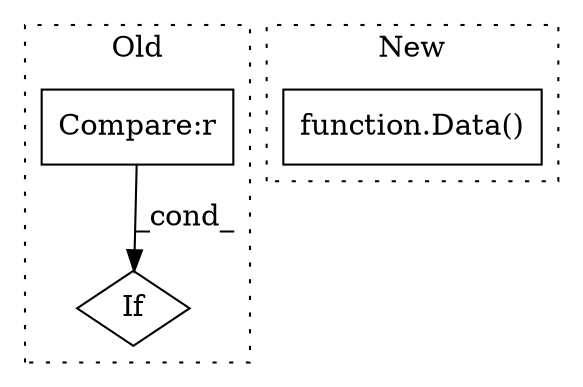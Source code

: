 digraph G {
subgraph cluster0 {
1 [label="If" a="96" s="828" l="17" shape="diamond"];
3 [label="Compare:r" a="40" s="832" l="13" shape="box"];
label = "Old";
style="dotted";
}
subgraph cluster1 {
2 [label="function.Data()" a="75" s="1002" l="51" shape="box"];
label = "New";
style="dotted";
}
3 -> 1 [label="_cond_"];
}